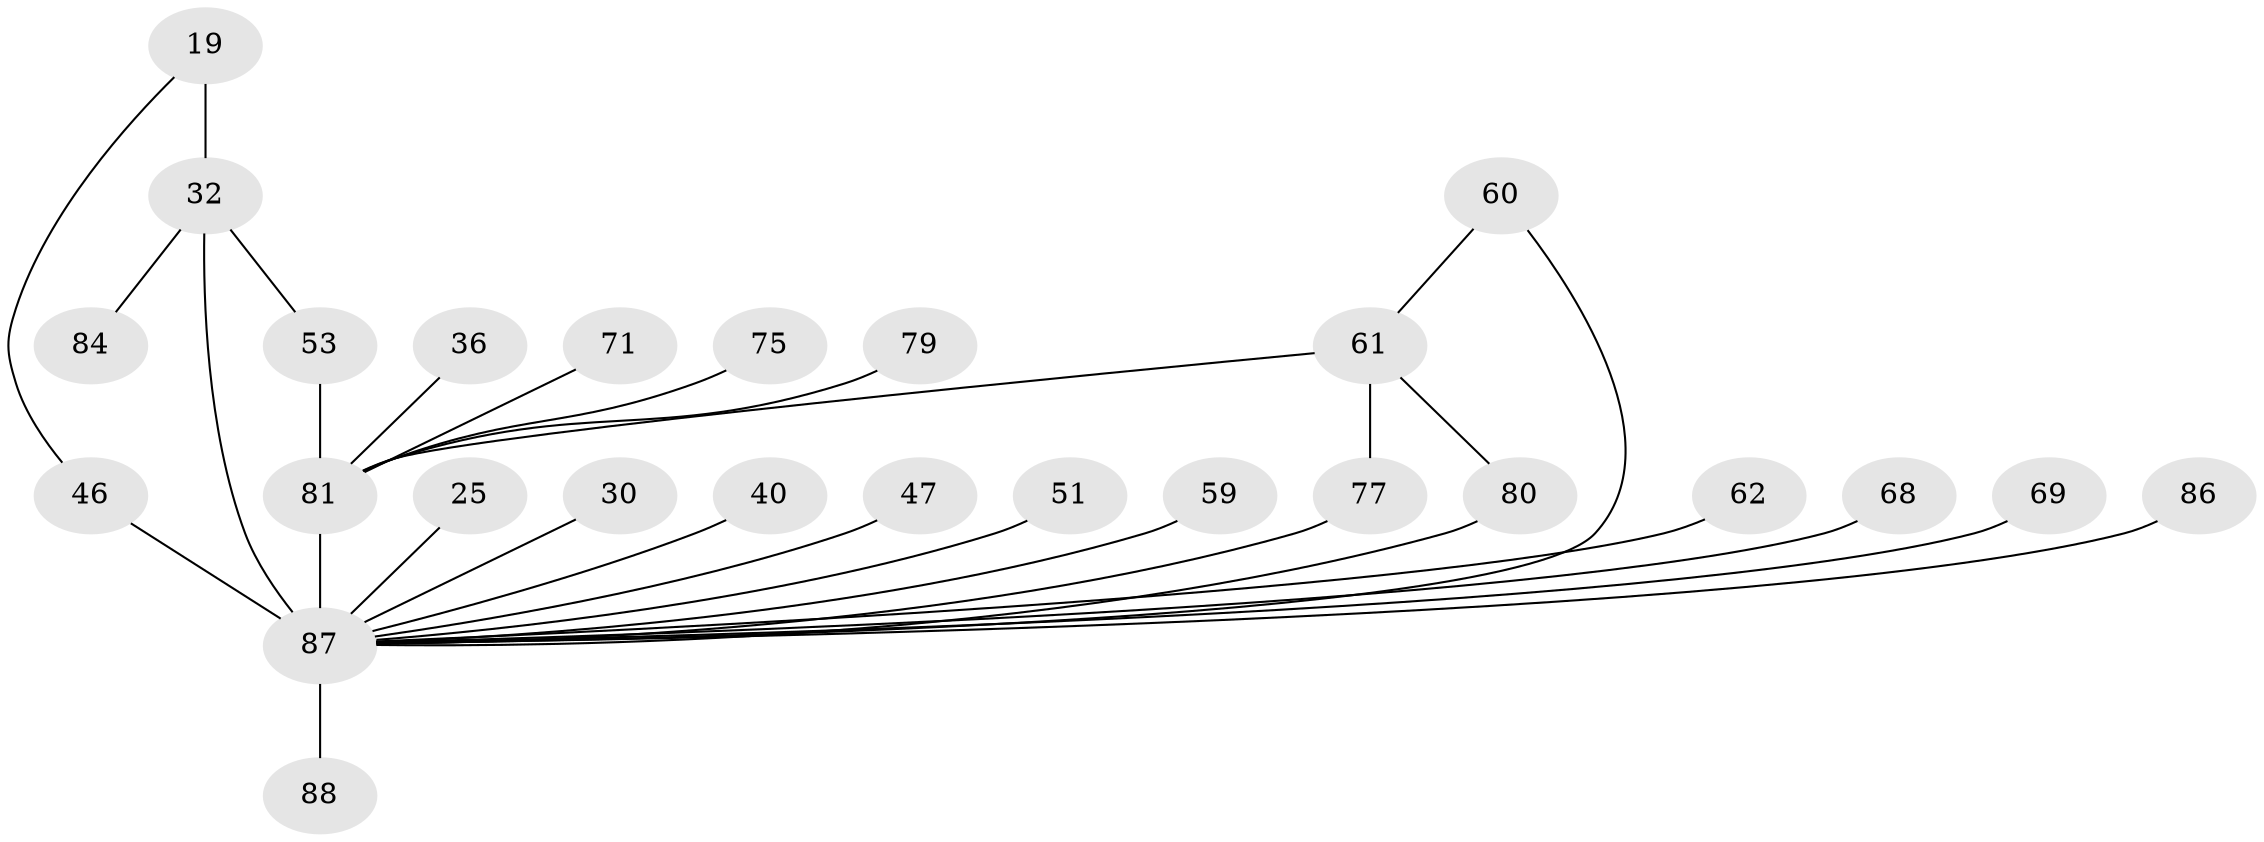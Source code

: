 // original degree distribution, {4: 0.17045454545454544, 5: 0.125, 2: 0.22727272727272727, 6: 0.03409090909090909, 3: 0.1590909090909091, 9: 0.011363636363636364, 1: 0.2727272727272727}
// Generated by graph-tools (version 1.1) at 2025/44/03/04/25 21:44:23]
// undirected, 26 vertices, 30 edges
graph export_dot {
graph [start="1"]
  node [color=gray90,style=filled];
  19 [super="+18"];
  25;
  30;
  32 [super="+16+9"];
  36;
  40 [super="+38"];
  46 [super="+44+12"];
  47;
  51;
  53 [super="+43"];
  59;
  60;
  61 [super="+58+42"];
  62;
  68 [super="+63"];
  69;
  71;
  75 [super="+14+23"];
  77;
  79;
  80;
  81 [super="+76+49"];
  84;
  86 [super="+34"];
  87 [super="+85+83+65+22+82"];
  88 [super="+27+72"];
  19 -- 32 [weight=2];
  19 -- 46;
  25 -- 87;
  30 -- 87;
  32 -- 84;
  32 -- 87 [weight=5];
  32 -- 53 [weight=2];
  36 -- 81;
  40 -- 87;
  46 -- 87 [weight=7];
  47 -- 87;
  51 -- 87;
  53 -- 81;
  59 -- 87;
  60 -- 61;
  60 -- 87;
  61 -- 77 [weight=3];
  61 -- 80;
  61 -- 81 [weight=3];
  62 -- 87;
  68 -- 87;
  69 -- 87;
  71 -- 81;
  75 -- 81;
  77 -- 87;
  79 -- 81;
  80 -- 87;
  81 -- 87 [weight=12];
  86 -- 87;
  87 -- 88 [weight=5];
}
